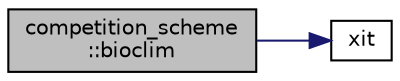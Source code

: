 digraph "competition_scheme::bioclim"
{
 // INTERACTIVE_SVG=YES
  edge [fontname="Helvetica",fontsize="10",labelfontname="Helvetica",labelfontsize="10"];
  node [fontname="Helvetica",fontsize="10",shape=record];
  rankdir="LR";
  Node1 [label="competition_scheme\l::bioclim",height=0.2,width=0.4,color="black", fillcolor="grey75", style="filled", fontcolor="black"];
  Node1 -> Node2 [color="midnightblue",fontsize="10",style="solid",fontname="Helvetica"];
  Node2 [label="xit",height=0.2,width=0.4,color="black", fillcolor="white", style="filled",URL="$XIT_8f.html#aea43fe3205a9aaa600859d61b69d580c"];
}
